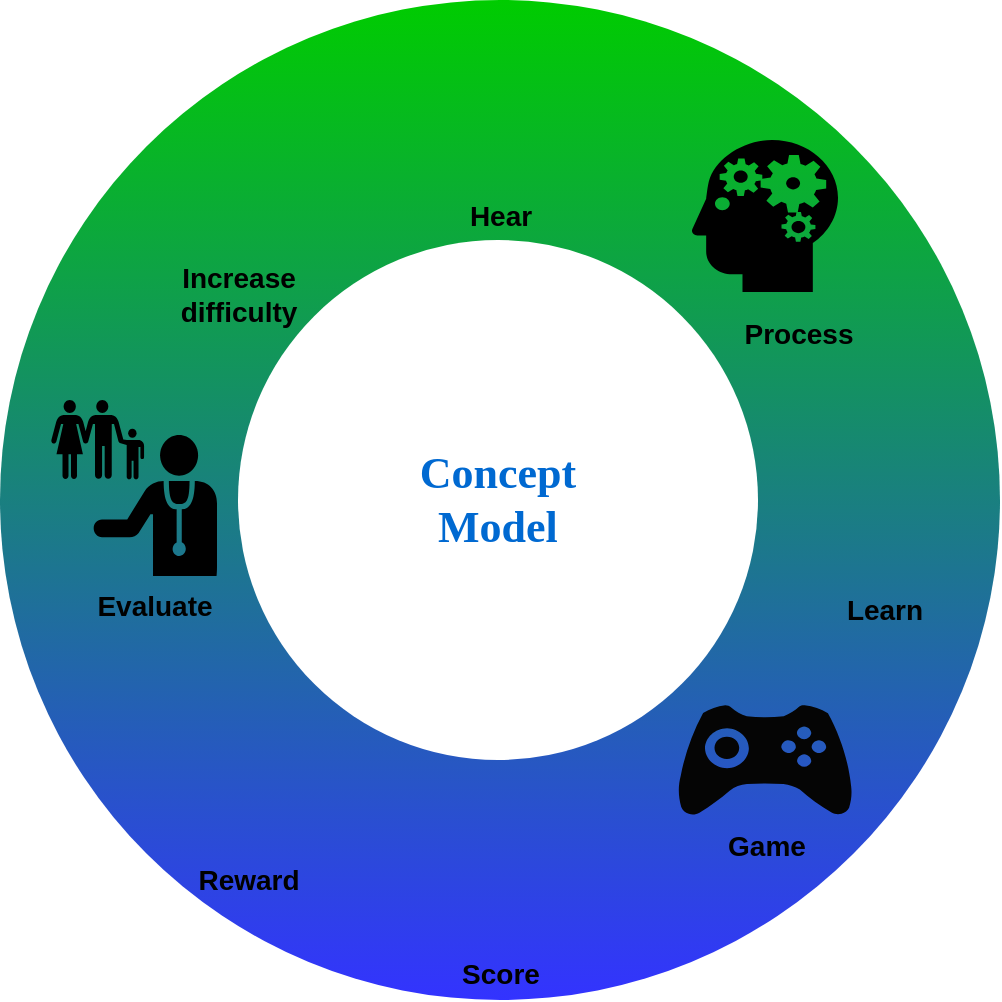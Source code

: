 <mxfile version="10.6.0" type="google"><diagram name="Page-1" id="3e8102d1-ef87-2e61-34e1-82d9a586fe2e"><mxGraphModel dx="2034" dy="1131" grid="1" gridSize="10" guides="1" tooltips="1" connect="1" arrows="1" fold="1" page="1" pageScale="1" pageWidth="1100" pageHeight="850" background="#ffffff" math="0" shadow="0"><root><mxCell id="0"/><mxCell id="1" parent="0"/><mxCell id="70666756c84bb93c-1" value="" style="ellipse;whiteSpace=wrap;html=1;rounded=0;shadow=0;comic=0;strokeWidth=1;fontFamily=Verdana;fontSize=14;strokeColor=none;fillColor=#00CC00;gradientColor=#3333FF;" parent="1" vertex="1"><mxGeometry x="281" y="110" width="500" height="500" as="geometry"/></mxCell><mxCell id="70666756c84bb93c-2" value="Concept&lt;div&gt;Model&lt;/div&gt;" style="ellipse;whiteSpace=wrap;html=1;rounded=0;shadow=0;comic=0;strokeWidth=1;fontFamily=Verdana;fontSize=22;strokeColor=none;fillColor=#ffffff;fontColor=#0069D1;fontStyle=1" parent="1" vertex="1"><mxGeometry x="400" y="230" width="260" height="260" as="geometry"/></mxCell><mxCell id="TbPOBqf6a8_me_RCwPpt-1" value="" style="shadow=0;dashed=0;html=1;strokeColor=none;labelPosition=center;verticalLabelPosition=bottom;verticalAlign=top;align=center;shape=mxgraph.mscae.general.game_controller;fillColor=#050505;" vertex="1" parent="1"><mxGeometry x="620" y="462.5" width="87" height="55" as="geometry"/></mxCell><mxCell id="TbPOBqf6a8_me_RCwPpt-2" value="" style="shape=image;html=1;verticalAlign=top;verticalLabelPosition=bottom;labelBackgroundColor=#ffffff;imageAspect=0;aspect=fixed;image=https://cdn0.iconfinder.com/data/icons/zondicons/20/education-128.png;fillColor=#00CC00;gradientColor=#0000FF;" vertex="1" parent="1"><mxGeometry x="680" y="317.5" width="85" height="85" as="geometry"/></mxCell><mxCell id="TbPOBqf6a8_me_RCwPpt-4" value="" style="shape=image;html=1;verticalAlign=top;verticalLabelPosition=bottom;labelBackgroundColor=#ffffff;imageAspect=0;aspect=fixed;image=https://cdn0.iconfinder.com/data/icons/web-development-and-studio/512/55_growth_Chart_flowchart_graph_increase_progress-128.png;fillColor=#050505;gradientColor=#3333FF;" vertex="1" parent="1"><mxGeometry x="341" y="144" width="118" height="118" as="geometry"/></mxCell><mxCell id="TbPOBqf6a8_me_RCwPpt-5" value="" style="shape=image;html=1;verticalAlign=top;verticalLabelPosition=bottom;labelBackgroundColor=#ffffff;imageAspect=0;aspect=fixed;image=https://cdn0.iconfinder.com/data/icons/analytic-investment-and-balanced-scorecard/512/178_award_top_position_reward-128.png;fillColor=#050505;gradientColor=#3333FF;" vertex="1" parent="1"><mxGeometry x="348" y="439" width="104" height="104" as="geometry"/></mxCell><mxCell id="TbPOBqf6a8_me_RCwPpt-6" value="" style="shape=image;html=1;verticalAlign=top;verticalLabelPosition=bottom;labelBackgroundColor=#ffffff;imageAspect=0;aspect=fixed;image=https://cdn0.iconfinder.com/data/icons/pinpoint-interface/48/star-128.png;fillColor=#050505;gradientColor=#3333FF;fontColor=#000000;imageBackground=none;imageBorder=none;" vertex="1" parent="1"><mxGeometry x="486" y="499" width="88" height="88" as="geometry"/></mxCell><mxCell id="TbPOBqf6a8_me_RCwPpt-7" value="" style="shape=image;html=1;verticalAlign=top;verticalLabelPosition=bottom;labelBackgroundColor=#ffffff;imageAspect=0;aspect=fixed;image=https://cdn3.iconfinder.com/data/icons/eightyshades/512/29_Sound_alt-128.png;fillColor=#050505;gradientColor=#3333FF;" vertex="1" parent="1"><mxGeometry x="493.5" y="130" width="75" height="75" as="geometry"/></mxCell><mxCell id="TbPOBqf6a8_me_RCwPpt-8" value="" style="shape=mxgraph.signs.healthcare.mental_health;html=1;fillColor=#000000;strokeColor=none;verticalLabelPosition=bottom;verticalAlign=top;align=center;fontColor=#000000;" vertex="1" parent="1"><mxGeometry x="627" y="180" width="73" height="76" as="geometry"/></mxCell><mxCell id="TbPOBqf6a8_me_RCwPpt-9" value="" style="shape=mxgraph.signs.healthcare.family_practice;html=1;fillColor=#000000;strokeColor=none;verticalLabelPosition=bottom;verticalAlign=top;align=center;fontColor=#000000;" vertex="1" parent="1"><mxGeometry x="306.5" y="310" width="83" height="88" as="geometry"/></mxCell><mxCell id="TbPOBqf6a8_me_RCwPpt-10" value="Hear" style="text;html=1;resizable=0;autosize=1;align=center;verticalAlign=middle;points=[];fillColor=none;strokeColor=none;rounded=0;fontColor=#000000;fontSize=14;fontStyle=1" vertex="1" parent="1"><mxGeometry x="506" y="208" width="50" height="20" as="geometry"/></mxCell><mxCell id="TbPOBqf6a8_me_RCwPpt-11" value="Process" style="text;html=1;resizable=0;autosize=1;align=center;verticalAlign=middle;points=[];fillColor=none;strokeColor=none;rounded=0;fontColor=#000000;fontSize=14;fontStyle=1" vertex="1" parent="1"><mxGeometry x="645" y="267" width="70" height="20" as="geometry"/></mxCell><mxCell id="TbPOBqf6a8_me_RCwPpt-12" value="Learn" style="text;html=1;resizable=0;autosize=1;align=center;verticalAlign=middle;points=[];fillColor=none;strokeColor=none;rounded=0;fontColor=#000000;fontSize=14;fontStyle=1" vertex="1" parent="1"><mxGeometry x="697.5" y="405" width="50" height="20" as="geometry"/></mxCell><mxCell id="TbPOBqf6a8_me_RCwPpt-13" value="Game" style="text;html=1;resizable=0;autosize=1;align=center;verticalAlign=middle;points=[];fillColor=none;strokeColor=none;rounded=0;fontColor=#000000;fontSize=14;fontStyle=1" vertex="1" parent="1"><mxGeometry x="638.5" y="523" width="50" height="20" as="geometry"/></mxCell><mxCell id="TbPOBqf6a8_me_RCwPpt-14" value="&lt;div&gt;Score&lt;/div&gt;" style="text;html=1;resizable=0;autosize=1;align=center;verticalAlign=middle;points=[];fillColor=none;strokeColor=none;rounded=0;fontColor=#000000;fontSize=14;fontStyle=1" vertex="1" parent="1"><mxGeometry x="506" y="587" width="50" height="20" as="geometry"/></mxCell><mxCell id="TbPOBqf6a8_me_RCwPpt-15" value="&lt;div&gt;Reward&lt;/div&gt;" style="text;html=1;resizable=0;autosize=1;align=center;verticalAlign=middle;points=[];fillColor=none;strokeColor=none;rounded=0;fontColor=#000000;fontSize=14;fontStyle=1" vertex="1" parent="1"><mxGeometry x="375" y="540" width="60" height="20" as="geometry"/></mxCell><mxCell id="TbPOBqf6a8_me_RCwPpt-16" value="&lt;div&gt;Increase&lt;/div&gt;&lt;div&gt; difficulty&lt;/div&gt;" style="text;html=1;resizable=0;autosize=1;align=center;verticalAlign=middle;points=[];fillColor=none;strokeColor=none;rounded=0;fontColor=#000000;fontSize=14;fontStyle=1" vertex="1" parent="1"><mxGeometry x="365" y="237" width="70" height="40" as="geometry"/></mxCell><mxCell id="TbPOBqf6a8_me_RCwPpt-17" value="Evaluate" style="text;html=1;resizable=0;autosize=1;align=center;verticalAlign=middle;points=[];fillColor=none;strokeColor=none;rounded=0;fontColor=#000000;fontSize=14;fontStyle=1" vertex="1" parent="1"><mxGeometry x="323" y="402.5" width="70" height="20" as="geometry"/></mxCell></root></mxGraphModel></diagram></mxfile>